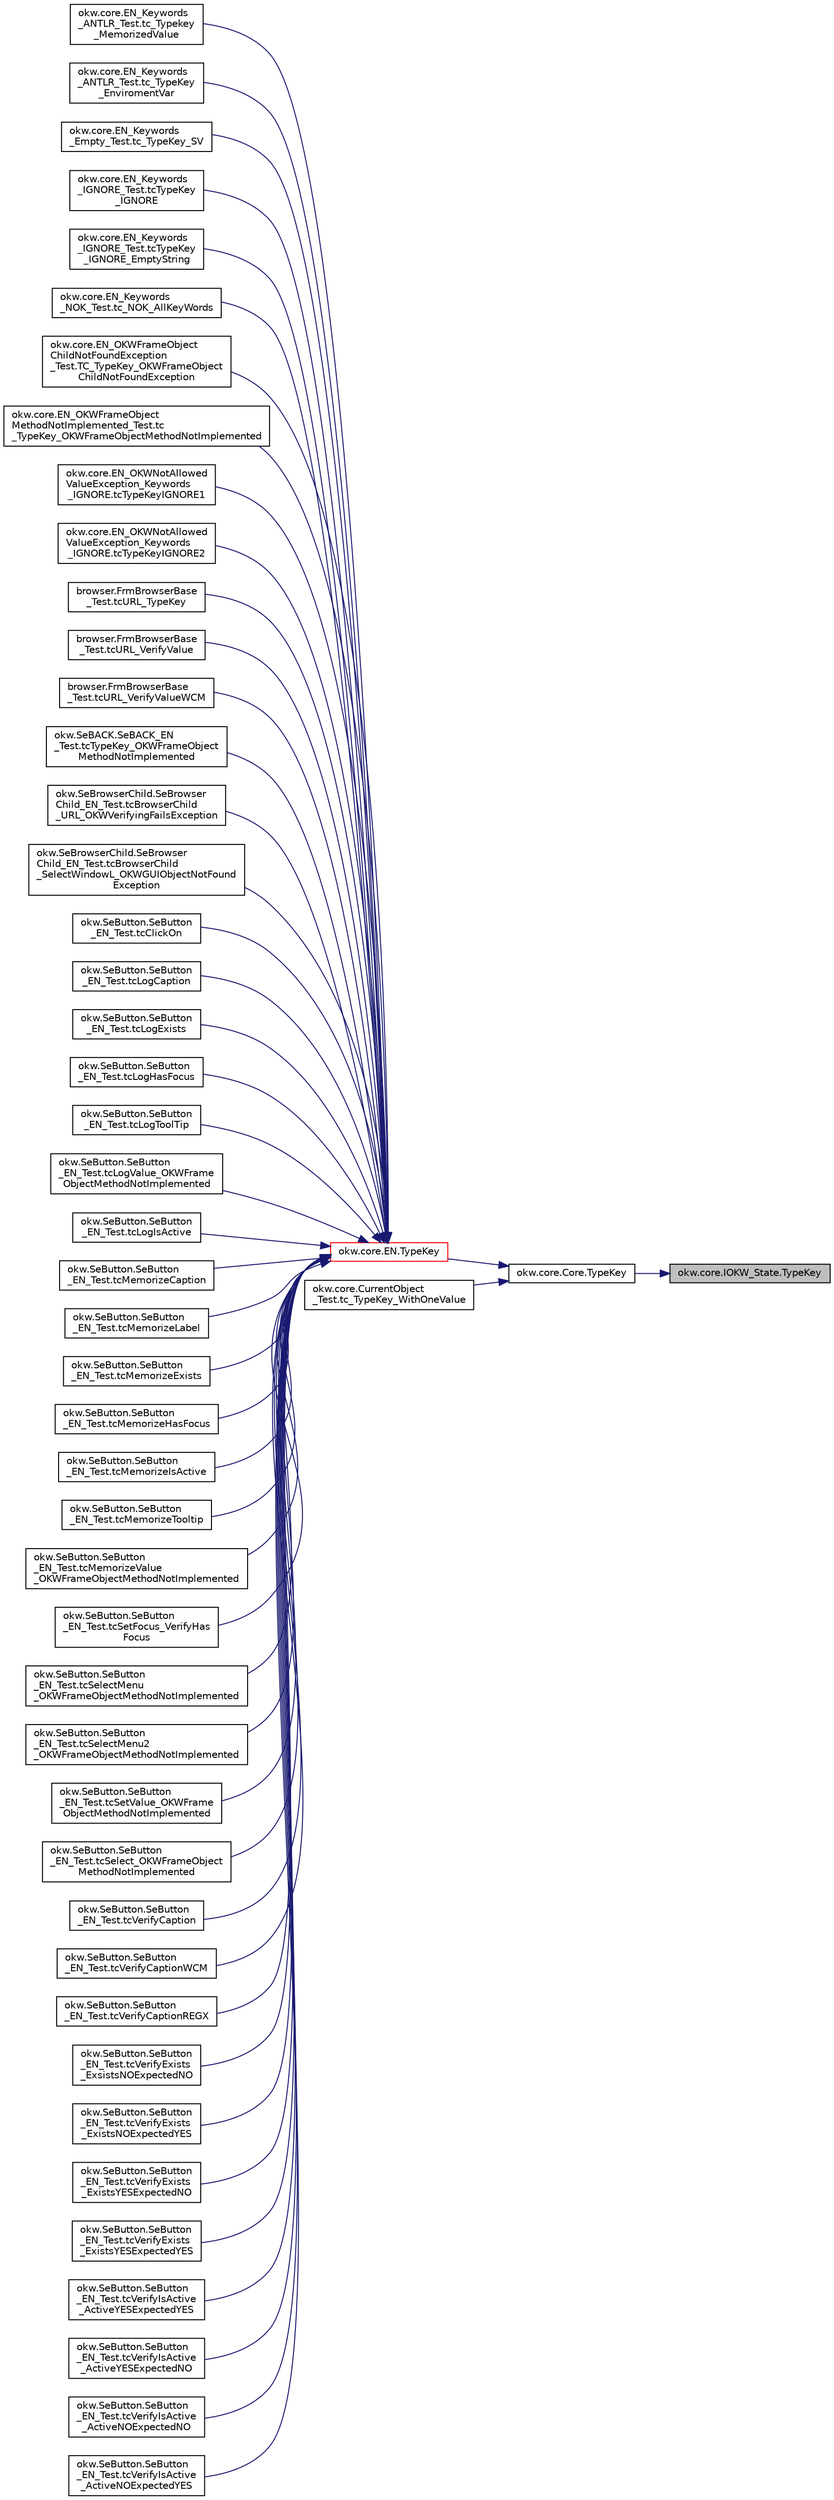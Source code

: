digraph "okw.core.IOKW_State.TypeKey"
{
 // INTERACTIVE_SVG=YES
 // LATEX_PDF_SIZE
  edge [fontname="Helvetica",fontsize="10",labelfontname="Helvetica",labelfontsize="10"];
  node [fontname="Helvetica",fontsize="10",shape=record];
  rankdir="RL";
  Node3344 [label="okw.core.IOKW_State.TypeKey",height=0.2,width=0.4,color="black", fillcolor="grey75", style="filled", fontcolor="black",tooltip="Tastatureingaben von Daten in das aktive Fensterobjekt."];
  Node3344 -> Node3345 [dir="back",color="midnightblue",fontsize="10",style="solid",fontname="Helvetica"];
  Node3345 [label="okw.core.Core.TypeKey",height=0.2,width=0.4,color="black", fillcolor="white", style="filled",URL="$classokw_1_1core_1_1_core.html#ad09bf3a237b88913dbe9ebc228db1cf3",tooltip="Tastatureingaben von Daten in das aktive Fensterobjekt."];
  Node3345 -> Node3346 [dir="back",color="midnightblue",fontsize="10",style="solid",fontname="Helvetica"];
  Node3346 [label="okw.core.EN.TypeKey",height=0.2,width=0.4,color="red", fillcolor="white", style="filled",URL="$classokw_1_1core_1_1_e_n.html#ae24d951e607b9b82af4f3b80e71285b9",tooltip="Tastatureingaben von Daten in das aktive Fensterobjekt."];
  Node3346 -> Node3347 [dir="back",color="midnightblue",fontsize="10",style="solid",fontname="Helvetica"];
  Node3347 [label="okw.core.EN_Keywords\l_ANTLR_Test.tc_Typekey\l_MemorizedValue",height=0.2,width=0.4,color="black", fillcolor="white", style="filled",URL="$classokw_1_1core_1_1_e_n___keywords___a_n_t_l_r___test.html#ad94a67c11ac92a924216a98e684cfd83",tooltip="Prüft das Schlüsselwort Select mit dem Ziel ob gemerkte Werte richtig eingesetzt werden."];
  Node3346 -> Node3348 [dir="back",color="midnightblue",fontsize="10",style="solid",fontname="Helvetica"];
  Node3348 [label="okw.core.EN_Keywords\l_ANTLR_Test.tc_TypeKey\l_EnviromentVar",height=0.2,width=0.4,color="black", fillcolor="white", style="filled",URL="$classokw_1_1core_1_1_e_n___keywords___a_n_t_l_r___test.html#ad287ea338c25a38b9fd75a4b4b69174a",tooltip="Prüft das Keyword Typekey mit dem Ziel, ob Umgebungsvariablen richtig eingesetzt werden."];
  Node3346 -> Node3349 [dir="back",color="midnightblue",fontsize="10",style="solid",fontname="Helvetica"];
  Node3349 [label="okw.core.EN_Keywords\l_Empty_Test.tc_TypeKey_SV",height=0.2,width=0.4,color="black", fillcolor="white", style="filled",URL="$classokw_1_1core_1_1_e_n___keywords___empty___test.html#a5baf8e5432c435bdf84267ce05572b74",tooltip=" "];
  Node3346 -> Node3350 [dir="back",color="midnightblue",fontsize="10",style="solid",fontname="Helvetica"];
  Node3350 [label="okw.core.EN_Keywords\l_IGNORE_Test.tcTypeKey\l_IGNORE",height=0.2,width=0.4,color="black", fillcolor="white", style="filled",URL="$classokw_1_1core_1_1_e_n___keywords___i_g_n_o_r_e___test.html#af35f801e4c1e57f9457ff53dd5cf653b",tooltip="Prüft, ob ein einzelner Wert, oder ein einzelne Zeile an Typekey Übertragen wird."];
  Node3346 -> Node3351 [dir="back",color="midnightblue",fontsize="10",style="solid",fontname="Helvetica"];
  Node3351 [label="okw.core.EN_Keywords\l_IGNORE_Test.tcTypeKey\l_IGNORE_EmptyString",height=0.2,width=0.4,color="black", fillcolor="white", style="filled",URL="$classokw_1_1core_1_1_e_n___keywords___i_g_n_o_r_e___test.html#acb489afdcf96e2eb9a161d6d5802f8c3",tooltip="Prüft, ob ein einzelner Wert, oder ein einzelne Zeile an Typekey Übertragen wird."];
  Node3346 -> Node3352 [dir="back",color="midnightblue",fontsize="10",style="solid",fontname="Helvetica"];
  Node3352 [label="okw.core.EN_Keywords\l_NOK_Test.tc_NOK_AllKeyWords",height=0.2,width=0.4,color="black", fillcolor="white", style="filled",URL="$classokw_1_1core_1_1_e_n___keywords___n_o_k___test.html#a81a960a2341dfb0e27da7871291c84dc",tooltip="Prüft methoden aufruf für einen einfachen Click."];
  Node3346 -> Node3353 [dir="back",color="midnightblue",fontsize="10",style="solid",fontname="Helvetica"];
  Node3353 [label="okw.core.EN_OKWFrameObject\lChildNotFoundException\l_Test.TC_TypeKey_OKWFrameObject\lChildNotFoundException",height=0.2,width=0.4,color="black", fillcolor="white", style="filled",URL="$classokw_1_1core_1_1_e_n___o_k_w_frame_object_child_not_found_exception___test.html#af448ca588ee4b908069c84eb8a0392a7",tooltip="Prüft ob die Ausnahme OKWFrameObjectChildNotFoundException durch die LFC-TypeKey ausgelöst wird,..."];
  Node3346 -> Node3354 [dir="back",color="midnightblue",fontsize="10",style="solid",fontname="Helvetica"];
  Node3354 [label="okw.core.EN_OKWFrameObject\lMethodNotImplemented_Test.tc\l_TypeKey_OKWFrameObjectMethodNotImplemented",height=0.2,width=0.4,color="black", fillcolor="white", style="filled",URL="$classokw_1_1core_1_1_e_n___o_k_w_frame_object_method_not_implemented___test.html#a2f4756542d93fa7592acc131efcd108c",tooltip="Prüft ob die Ausnahme OKWFrameObjectMethodNotImplemented von TypeKey( FN, Val ) ausgelöst wird."];
  Node3346 -> Node3355 [dir="back",color="midnightblue",fontsize="10",style="solid",fontname="Helvetica"];
  Node3355 [label="okw.core.EN_OKWNotAllowed\lValueException_Keywords\l_IGNORE.tcTypeKeyIGNORE1",height=0.2,width=0.4,color="black", fillcolor="white", style="filled",URL="$classokw_1_1core_1_1_e_n___o_k_w_not_allowed_value_exception___keywords___i_g_n_o_r_e.html#a63acdbe561182f154ea370f9416f6bee",tooltip="Prüft ob \"${IGNORE} \" die Ausnahme okw.exceptions.OKWNotAllowedValueException auslöst."];
  Node3346 -> Node3356 [dir="back",color="midnightblue",fontsize="10",style="solid",fontname="Helvetica"];
  Node3356 [label="okw.core.EN_OKWNotAllowed\lValueException_Keywords\l_IGNORE.tcTypeKeyIGNORE2",height=0.2,width=0.4,color="black", fillcolor="white", style="filled",URL="$classokw_1_1core_1_1_e_n___o_k_w_not_allowed_value_exception___keywords___i_g_n_o_r_e.html#a1f712a93528e32a057dbea4bdb54a9d9",tooltip="Prüft ob \"\"${IGNORE}${TCN}\" die Ausnahme okw.exceptions.OKWNotAllowedValueException auslöst."];
  Node3346 -> Node3357 [dir="back",color="midnightblue",fontsize="10",style="solid",fontname="Helvetica"];
  Node3357 [label="browser.FrmBrowserBase\l_Test.tcURL_TypeKey",height=0.2,width=0.4,color="black", fillcolor="white", style="filled",URL="$classbrowser_1_1_frm_browser_base___test.html#a92a9bd4a76e27cda9ad2d68e0707240c",tooltip="Testet das Schlüsselwort TypeKey( FN, Val ) der Klasse SeURL."];
  Node3346 -> Node3358 [dir="back",color="midnightblue",fontsize="10",style="solid",fontname="Helvetica"];
  Node3358 [label="browser.FrmBrowserBase\l_Test.tcURL_VerifyValue",height=0.2,width=0.4,color="black", fillcolor="white", style="filled",URL="$classbrowser_1_1_frm_browser_base___test.html#ad01c53c3708838d512938da461830fd9",tooltip="Testet das Schlüsselwort VerifyValueWCM( FN ) für das Virtuelle-GUI-Adapter URL Prüfen."];
  Node3346 -> Node3359 [dir="back",color="midnightblue",fontsize="10",style="solid",fontname="Helvetica"];
  Node3359 [label="browser.FrmBrowserBase\l_Test.tcURL_VerifyValueWCM",height=0.2,width=0.4,color="black", fillcolor="white", style="filled",URL="$classbrowser_1_1_frm_browser_base___test.html#a5e58bf20d8282c9d70074171013081fc",tooltip="Testet das Schlüsselwort VerifyValueWCM( FN ) für das Virtuelle-GUI-Adapter URL Prüfen."];
  Node3346 -> Node3360 [dir="back",color="midnightblue",fontsize="10",style="solid",fontname="Helvetica"];
  Node3360 [label="okw.SeBACK.SeBACK_EN\l_Test.tcTypeKey_OKWFrameObject\lMethodNotImplemented",height=0.2,width=0.4,color="black", fillcolor="white", style="filled",URL="$classokw_1_1_se_b_a_c_k_1_1_se_b_a_c_k___e_n___test.html#a94e0191dad559dcee9ae5e8ba019c7ea",tooltip="Testet das Schlüsselwort TypeKey( FN, Val ) eines SeBACK Prüfen."];
  Node3346 -> Node3361 [dir="back",color="midnightblue",fontsize="10",style="solid",fontname="Helvetica"];
  Node3361 [label="okw.SeBrowserChild.SeBrowser\lChild_EN_Test.tcBrowserChild\l_URL_OKWVerifyingFailsException",height=0.2,width=0.4,color="black", fillcolor="white", style="filled",URL="$classokw_1_1_se_browser_child_1_1_se_browser_child___e_n___test.html#aa0eee83c4ee8ba1825aa6830a956817c",tooltip="Prüfen ob URL-Implemnetierung im BrowserChild vorhanden."];
  Node3346 -> Node3362 [dir="back",color="midnightblue",fontsize="10",style="solid",fontname="Helvetica"];
  Node3362 [label="okw.SeBrowserChild.SeBrowser\lChild_EN_Test.tcBrowserChild\l_SelectWindowL_OKWGUIObjectNotFound\lException",height=0.2,width=0.4,color="black", fillcolor="white", style="filled",URL="$classokw_1_1_se_browser_child_1_1_se_browser_child___e_n___test.html#abf345e5ff110914ddfd309b722f84584",tooltip="Prüft ob bei nicht vorhandenem Browserchild die Exception \"\" ausgelöst wird."];
  Node3346 -> Node3363 [dir="back",color="midnightblue",fontsize="10",style="solid",fontname="Helvetica"];
  Node3363 [label="okw.SeButton.SeButton\l_EN_Test.tcClickOn",height=0.2,width=0.4,color="black", fillcolor="white", style="filled",URL="$classokw_1_1_se_button_1_1_se_button___e_n___test.html#a98abeffc57ddad13d3ec78817622ec1b",tooltip="Test des Schlüsselwortes ClickOn für den GUI-Adapter SeButton."];
  Node3346 -> Node3364 [dir="back",color="midnightblue",fontsize="10",style="solid",fontname="Helvetica"];
  Node3364 [label="okw.SeButton.SeButton\l_EN_Test.tcLogCaption",height=0.2,width=0.4,color="black", fillcolor="white", style="filled",URL="$classokw_1_1_se_button_1_1_se_button___e_n___test.html#ac2f5bde4fba161613d49adfd3d04ec86",tooltip="Test des Schlüsselwortes LogCaption für den GUI-Adapter SeButton."];
  Node3346 -> Node3365 [dir="back",color="midnightblue",fontsize="10",style="solid",fontname="Helvetica"];
  Node3365 [label="okw.SeButton.SeButton\l_EN_Test.tcLogExists",height=0.2,width=0.4,color="black", fillcolor="white", style="filled",URL="$classokw_1_1_se_button_1_1_se_button___e_n___test.html#afd31aef38520eb2f1352c5852197f100",tooltip="Test des Schlüsselwortes LogExists für den GUI-Adapter SeButton."];
  Node3346 -> Node3366 [dir="back",color="midnightblue",fontsize="10",style="solid",fontname="Helvetica"];
  Node3366 [label="okw.SeButton.SeButton\l_EN_Test.tcLogHasFocus",height=0.2,width=0.4,color="black", fillcolor="white", style="filled",URL="$classokw_1_1_se_button_1_1_se_button___e_n___test.html#a49539de775afe7bca40d6f152ce1e99e",tooltip="Test des Schlüsselwortes LogHasFocus für den GUI-Adapter SeButton."];
  Node3346 -> Node3367 [dir="back",color="midnightblue",fontsize="10",style="solid",fontname="Helvetica"];
  Node3367 [label="okw.SeButton.SeButton\l_EN_Test.tcLogToolTip",height=0.2,width=0.4,color="black", fillcolor="white", style="filled",URL="$classokw_1_1_se_button_1_1_se_button___e_n___test.html#a30259b96b5a11695b06f9c4b8e025f0f",tooltip="Test des Schlüsselwortes LogTooltip für den GUI-Adapter SeButton."];
  Node3346 -> Node3368 [dir="back",color="midnightblue",fontsize="10",style="solid",fontname="Helvetica"];
  Node3368 [label="okw.SeButton.SeButton\l_EN_Test.tcLogValue_OKWFrame\lObjectMethodNotImplemented",height=0.2,width=0.4,color="black", fillcolor="white", style="filled",URL="$classokw_1_1_se_button_1_1_se_button___e_n___test.html#acd5b9cd32ce2490c8224f1962139950b",tooltip="Test des Schlüsselwortes LogTooltip für den GUI-Adapter SeButton."];
  Node3346 -> Node3369 [dir="back",color="midnightblue",fontsize="10",style="solid",fontname="Helvetica"];
  Node3369 [label="okw.SeButton.SeButton\l_EN_Test.tcLogIsActive",height=0.2,width=0.4,color="black", fillcolor="white", style="filled",URL="$classokw_1_1_se_button_1_1_se_button___e_n___test.html#a4596fef9ffca45bceb0df680ef0e3ed7",tooltip="Test des Schlüsselwortes LogIsaCTIVE für den GUI-Adapter SeButton."];
  Node3346 -> Node3370 [dir="back",color="midnightblue",fontsize="10",style="solid",fontname="Helvetica"];
  Node3370 [label="okw.SeButton.SeButton\l_EN_Test.tcMemorizeCaption",height=0.2,width=0.4,color="black", fillcolor="white", style="filled",URL="$classokw_1_1_se_button_1_1_se_button___e_n___test.html#a9945d7e2b928f3055a48cfdd63c5c7f7",tooltip="Test des Schlüsselwortes MemorizeCaption für den GUI-Adapter SeButton."];
  Node3346 -> Node3371 [dir="back",color="midnightblue",fontsize="10",style="solid",fontname="Helvetica"];
  Node3371 [label="okw.SeButton.SeButton\l_EN_Test.tcMemorizeLabel",height=0.2,width=0.4,color="black", fillcolor="white", style="filled",URL="$classokw_1_1_se_button_1_1_se_button___e_n___test.html#abf28e6329df074217d8c0bc889fdb9b4",tooltip="Test des Schlüsselwortes MemorizeCaption für den GUI-Adapter SeButton."];
  Node3346 -> Node3372 [dir="back",color="midnightblue",fontsize="10",style="solid",fontname="Helvetica"];
  Node3372 [label="okw.SeButton.SeButton\l_EN_Test.tcMemorizeExists",height=0.2,width=0.4,color="black", fillcolor="white", style="filled",URL="$classokw_1_1_se_button_1_1_se_button___e_n___test.html#a20800e29ef36853176b5c9967a8b161b",tooltip="Test des Schlüsselwortes MemorizeExists für den GUI-Adapter SeButton."];
  Node3346 -> Node3373 [dir="back",color="midnightblue",fontsize="10",style="solid",fontname="Helvetica"];
  Node3373 [label="okw.SeButton.SeButton\l_EN_Test.tcMemorizeHasFocus",height=0.2,width=0.4,color="black", fillcolor="white", style="filled",URL="$classokw_1_1_se_button_1_1_se_button___e_n___test.html#a9707ba1526eeda75c8fa41e1e8164aa0",tooltip="Test des Schlüsselwortes MemorizeHasFocus für den GUI-Adapter SeButton."];
  Node3346 -> Node3374 [dir="back",color="midnightblue",fontsize="10",style="solid",fontname="Helvetica"];
  Node3374 [label="okw.SeButton.SeButton\l_EN_Test.tcMemorizeIsActive",height=0.2,width=0.4,color="black", fillcolor="white", style="filled",URL="$classokw_1_1_se_button_1_1_se_button___e_n___test.html#a6598b01b18a4f5b518b5d610d1c8d290",tooltip="Test des Schlüsselwortes MemorizeIsActive für den GUI-Adapter SeButton."];
  Node3346 -> Node3375 [dir="back",color="midnightblue",fontsize="10",style="solid",fontname="Helvetica"];
  Node3375 [label="okw.SeButton.SeButton\l_EN_Test.tcMemorizeTooltip",height=0.2,width=0.4,color="black", fillcolor="white", style="filled",URL="$classokw_1_1_se_button_1_1_se_button___e_n___test.html#ab5f86f97a634753914c8c2b08b155a05",tooltip="Test des Schlüsselwortes MemorizeTooltip für den GUI-Adapter SeButton."];
  Node3346 -> Node3376 [dir="back",color="midnightblue",fontsize="10",style="solid",fontname="Helvetica"];
  Node3376 [label="okw.SeButton.SeButton\l_EN_Test.tcMemorizeValue\l_OKWFrameObjectMethodNotImplemented",height=0.2,width=0.4,color="black", fillcolor="white", style="filled",URL="$classokw_1_1_se_button_1_1_se_button___e_n___test.html#a6ce31a8317e7da703ae5cfce85cf7f6b",tooltip="Test des Schlüsselwortes MemorizeValue für den GUI-Adapter SeButton."];
  Node3346 -> Node3377 [dir="back",color="midnightblue",fontsize="10",style="solid",fontname="Helvetica"];
  Node3377 [label="okw.SeButton.SeButton\l_EN_Test.tcSetFocus_VerifyHas\lFocus",height=0.2,width=0.4,color="black", fillcolor="white", style="filled",URL="$classokw_1_1_se_button_1_1_se_button___e_n___test.html#aae80c3c05016ea5b9f387ee64c1efd1f",tooltip="Test des Schlüsselwortes SetFocus und VerifyHasFocus für den GUI-Adapter SeButton."];
  Node3346 -> Node3378 [dir="back",color="midnightblue",fontsize="10",style="solid",fontname="Helvetica"];
  Node3378 [label="okw.SeButton.SeButton\l_EN_Test.tcSelectMenu\l_OKWFrameObjectMethodNotImplemented",height=0.2,width=0.4,color="black", fillcolor="white", style="filled",URL="$classokw_1_1_se_button_1_1_se_button___e_n___test.html#ab1af03c3f8c8a60a122e80196137e310",tooltip="Test des Schlüsselwortes SelectMenu( FN ) für den GUI-Adapter SeButton."];
  Node3346 -> Node3379 [dir="back",color="midnightblue",fontsize="10",style="solid",fontname="Helvetica"];
  Node3379 [label="okw.SeButton.SeButton\l_EN_Test.tcSelectMenu2\l_OKWFrameObjectMethodNotImplemented",height=0.2,width=0.4,color="black", fillcolor="white", style="filled",URL="$classokw_1_1_se_button_1_1_se_button___e_n___test.html#af81903ac5af9b1a3786f833efda23b6c",tooltip="Test des Schlüsselwortes SelectMenu( FN, Val ) für den GUI-Adapter SeButton."];
  Node3346 -> Node3380 [dir="back",color="midnightblue",fontsize="10",style="solid",fontname="Helvetica"];
  Node3380 [label="okw.SeButton.SeButton\l_EN_Test.tcSetValue_OKWFrame\lObjectMethodNotImplemented",height=0.2,width=0.4,color="black", fillcolor="white", style="filled",URL="$classokw_1_1_se_button_1_1_se_button___e_n___test.html#a389a3cec8d03ea5d040c522044820500",tooltip="Test des Schlüsselwortes SetValue( FN, Val ) für den GUI-Adapter SeButton."];
  Node3346 -> Node3381 [dir="back",color="midnightblue",fontsize="10",style="solid",fontname="Helvetica"];
  Node3381 [label="okw.SeButton.SeButton\l_EN_Test.tcSelect_OKWFrameObject\lMethodNotImplemented",height=0.2,width=0.4,color="black", fillcolor="white", style="filled",URL="$classokw_1_1_se_button_1_1_se_button___e_n___test.html#a12322fc6248240d4d3d1281369028149",tooltip="Test des Schlüsselwortes Select( FN, Val ) für den GUI-Adapter SeButton."];
  Node3346 -> Node3382 [dir="back",color="midnightblue",fontsize="10",style="solid",fontname="Helvetica"];
  Node3382 [label="okw.SeButton.SeButton\l_EN_Test.tcVerifyCaption",height=0.2,width=0.4,color="black", fillcolor="white", style="filled",URL="$classokw_1_1_se_button_1_1_se_button___e_n___test.html#a38a4d33d43d171f041234ae1052fabd2",tooltip="Test des Schlüsselwortes VerifyCaption für den GUI-Adapter SeButton."];
  Node3346 -> Node3383 [dir="back",color="midnightblue",fontsize="10",style="solid",fontname="Helvetica"];
  Node3383 [label="okw.SeButton.SeButton\l_EN_Test.tcVerifyCaptionWCM",height=0.2,width=0.4,color="black", fillcolor="white", style="filled",URL="$classokw_1_1_se_button_1_1_se_button___e_n___test.html#aadb669e90ae21a754d5f827cca744e00",tooltip="Test des Schlüsselwortes VerifyCaptionWCM für den GUI-Adapter SeButton."];
  Node3346 -> Node3384 [dir="back",color="midnightblue",fontsize="10",style="solid",fontname="Helvetica"];
  Node3384 [label="okw.SeButton.SeButton\l_EN_Test.tcVerifyCaptionREGX",height=0.2,width=0.4,color="black", fillcolor="white", style="filled",URL="$classokw_1_1_se_button_1_1_se_button___e_n___test.html#abb99992da9e787b94ed039dc415d49f0",tooltip="Test des Schlüsselwortes VerifyCaptionREGX für den GUI-Adapter SeButton."];
  Node3346 -> Node3385 [dir="back",color="midnightblue",fontsize="10",style="solid",fontname="Helvetica"];
  Node3385 [label="okw.SeButton.SeButton\l_EN_Test.tcVerifyExists\l_ExsistsNOExpectedNO",height=0.2,width=0.4,color="black", fillcolor="white", style="filled",URL="$classokw_1_1_se_button_1_1_se_button___e_n___test.html#ab4b715fb0a574ee598f3aa2bc802d804",tooltip="Test des Schlüsselwortes VerifyExists für den GUI-Adapter SeButton."];
  Node3346 -> Node3386 [dir="back",color="midnightblue",fontsize="10",style="solid",fontname="Helvetica"];
  Node3386 [label="okw.SeButton.SeButton\l_EN_Test.tcVerifyExists\l_ExistsNOExpectedYES",height=0.2,width=0.4,color="black", fillcolor="white", style="filled",URL="$classokw_1_1_se_button_1_1_se_button___e_n___test.html#aff3f951a968907f24ea774a785258c9b",tooltip="Test des Schlüsselwortes VerifyExists für den GUI-Adapter SeButton."];
  Node3346 -> Node3387 [dir="back",color="midnightblue",fontsize="10",style="solid",fontname="Helvetica"];
  Node3387 [label="okw.SeButton.SeButton\l_EN_Test.tcVerifyExists\l_ExistsYESExpectedNO",height=0.2,width=0.4,color="black", fillcolor="white", style="filled",URL="$classokw_1_1_se_button_1_1_se_button___e_n___test.html#ada3290f0884d987b3e7fd7d21a7d9f46",tooltip="Test des Schlüsselwortes VerifyExists für den GUI-Adapter SeButton."];
  Node3346 -> Node3388 [dir="back",color="midnightblue",fontsize="10",style="solid",fontname="Helvetica"];
  Node3388 [label="okw.SeButton.SeButton\l_EN_Test.tcVerifyExists\l_ExistsYESExpectedYES",height=0.2,width=0.4,color="black", fillcolor="white", style="filled",URL="$classokw_1_1_se_button_1_1_se_button___e_n___test.html#a813004a00101e845ab8208241891b843",tooltip="Test des Schlüsselwortes VerifyExists für den GUI-Adapter SeButton."];
  Node3346 -> Node3389 [dir="back",color="midnightblue",fontsize="10",style="solid",fontname="Helvetica"];
  Node3389 [label="okw.SeButton.SeButton\l_EN_Test.tcVerifyIsActive\l_ActiveYESExpectedYES",height=0.2,width=0.4,color="black", fillcolor="white", style="filled",URL="$classokw_1_1_se_button_1_1_se_button___e_n___test.html#ad4ae927522571dcec4f51a082ba15fab",tooltip="Test des Schlüsselwortes VerifyIsActive für den GUI-Adapter SeButton."];
  Node3346 -> Node3390 [dir="back",color="midnightblue",fontsize="10",style="solid",fontname="Helvetica"];
  Node3390 [label="okw.SeButton.SeButton\l_EN_Test.tcVerifyIsActive\l_ActiveYESExpectedNO",height=0.2,width=0.4,color="black", fillcolor="white", style="filled",URL="$classokw_1_1_se_button_1_1_se_button___e_n___test.html#a3295d69853462e6795d10312257f2958",tooltip="Test des Schlüsselwortes VerifyIsActive für den GUI-Adapter SeButton."];
  Node3346 -> Node3391 [dir="back",color="midnightblue",fontsize="10",style="solid",fontname="Helvetica"];
  Node3391 [label="okw.SeButton.SeButton\l_EN_Test.tcVerifyIsActive\l_ActiveNOExpectedNO",height=0.2,width=0.4,color="black", fillcolor="white", style="filled",URL="$classokw_1_1_se_button_1_1_se_button___e_n___test.html#afb1db42499109698f522a240c9e57a94",tooltip="Test des Schlüsselwortes VerifyIsActive für den GUI-Adapter SeButton."];
  Node3346 -> Node3392 [dir="back",color="midnightblue",fontsize="10",style="solid",fontname="Helvetica"];
  Node3392 [label="okw.SeButton.SeButton\l_EN_Test.tcVerifyIsActive\l_ActiveNOExpectedYES",height=0.2,width=0.4,color="black", fillcolor="white", style="filled",URL="$classokw_1_1_se_button_1_1_se_button___e_n___test.html#a0e6b4fcc17323aba8f032237d2612c92",tooltip="Test des Schlüsselwortes VerifyIsActive für den GUI-Adapter SeButton."];
  Node3345 -> Node3538 [dir="back",color="midnightblue",fontsize="10",style="solid",fontname="Helvetica"];
  Node3538 [label="okw.core.CurrentObject\l_Test.tc_TypeKey_WithOneValue",height=0.2,width=0.4,color="black", fillcolor="white", style="filled",URL="$classokw_1_1core_1_1_current_object___test.html#aa9046c344d8051104676000e5303b56c",tooltip="Testziel: Prüft den Aufruf der Methode TypeKey( FN, Val ) im ChildObject."];
}
